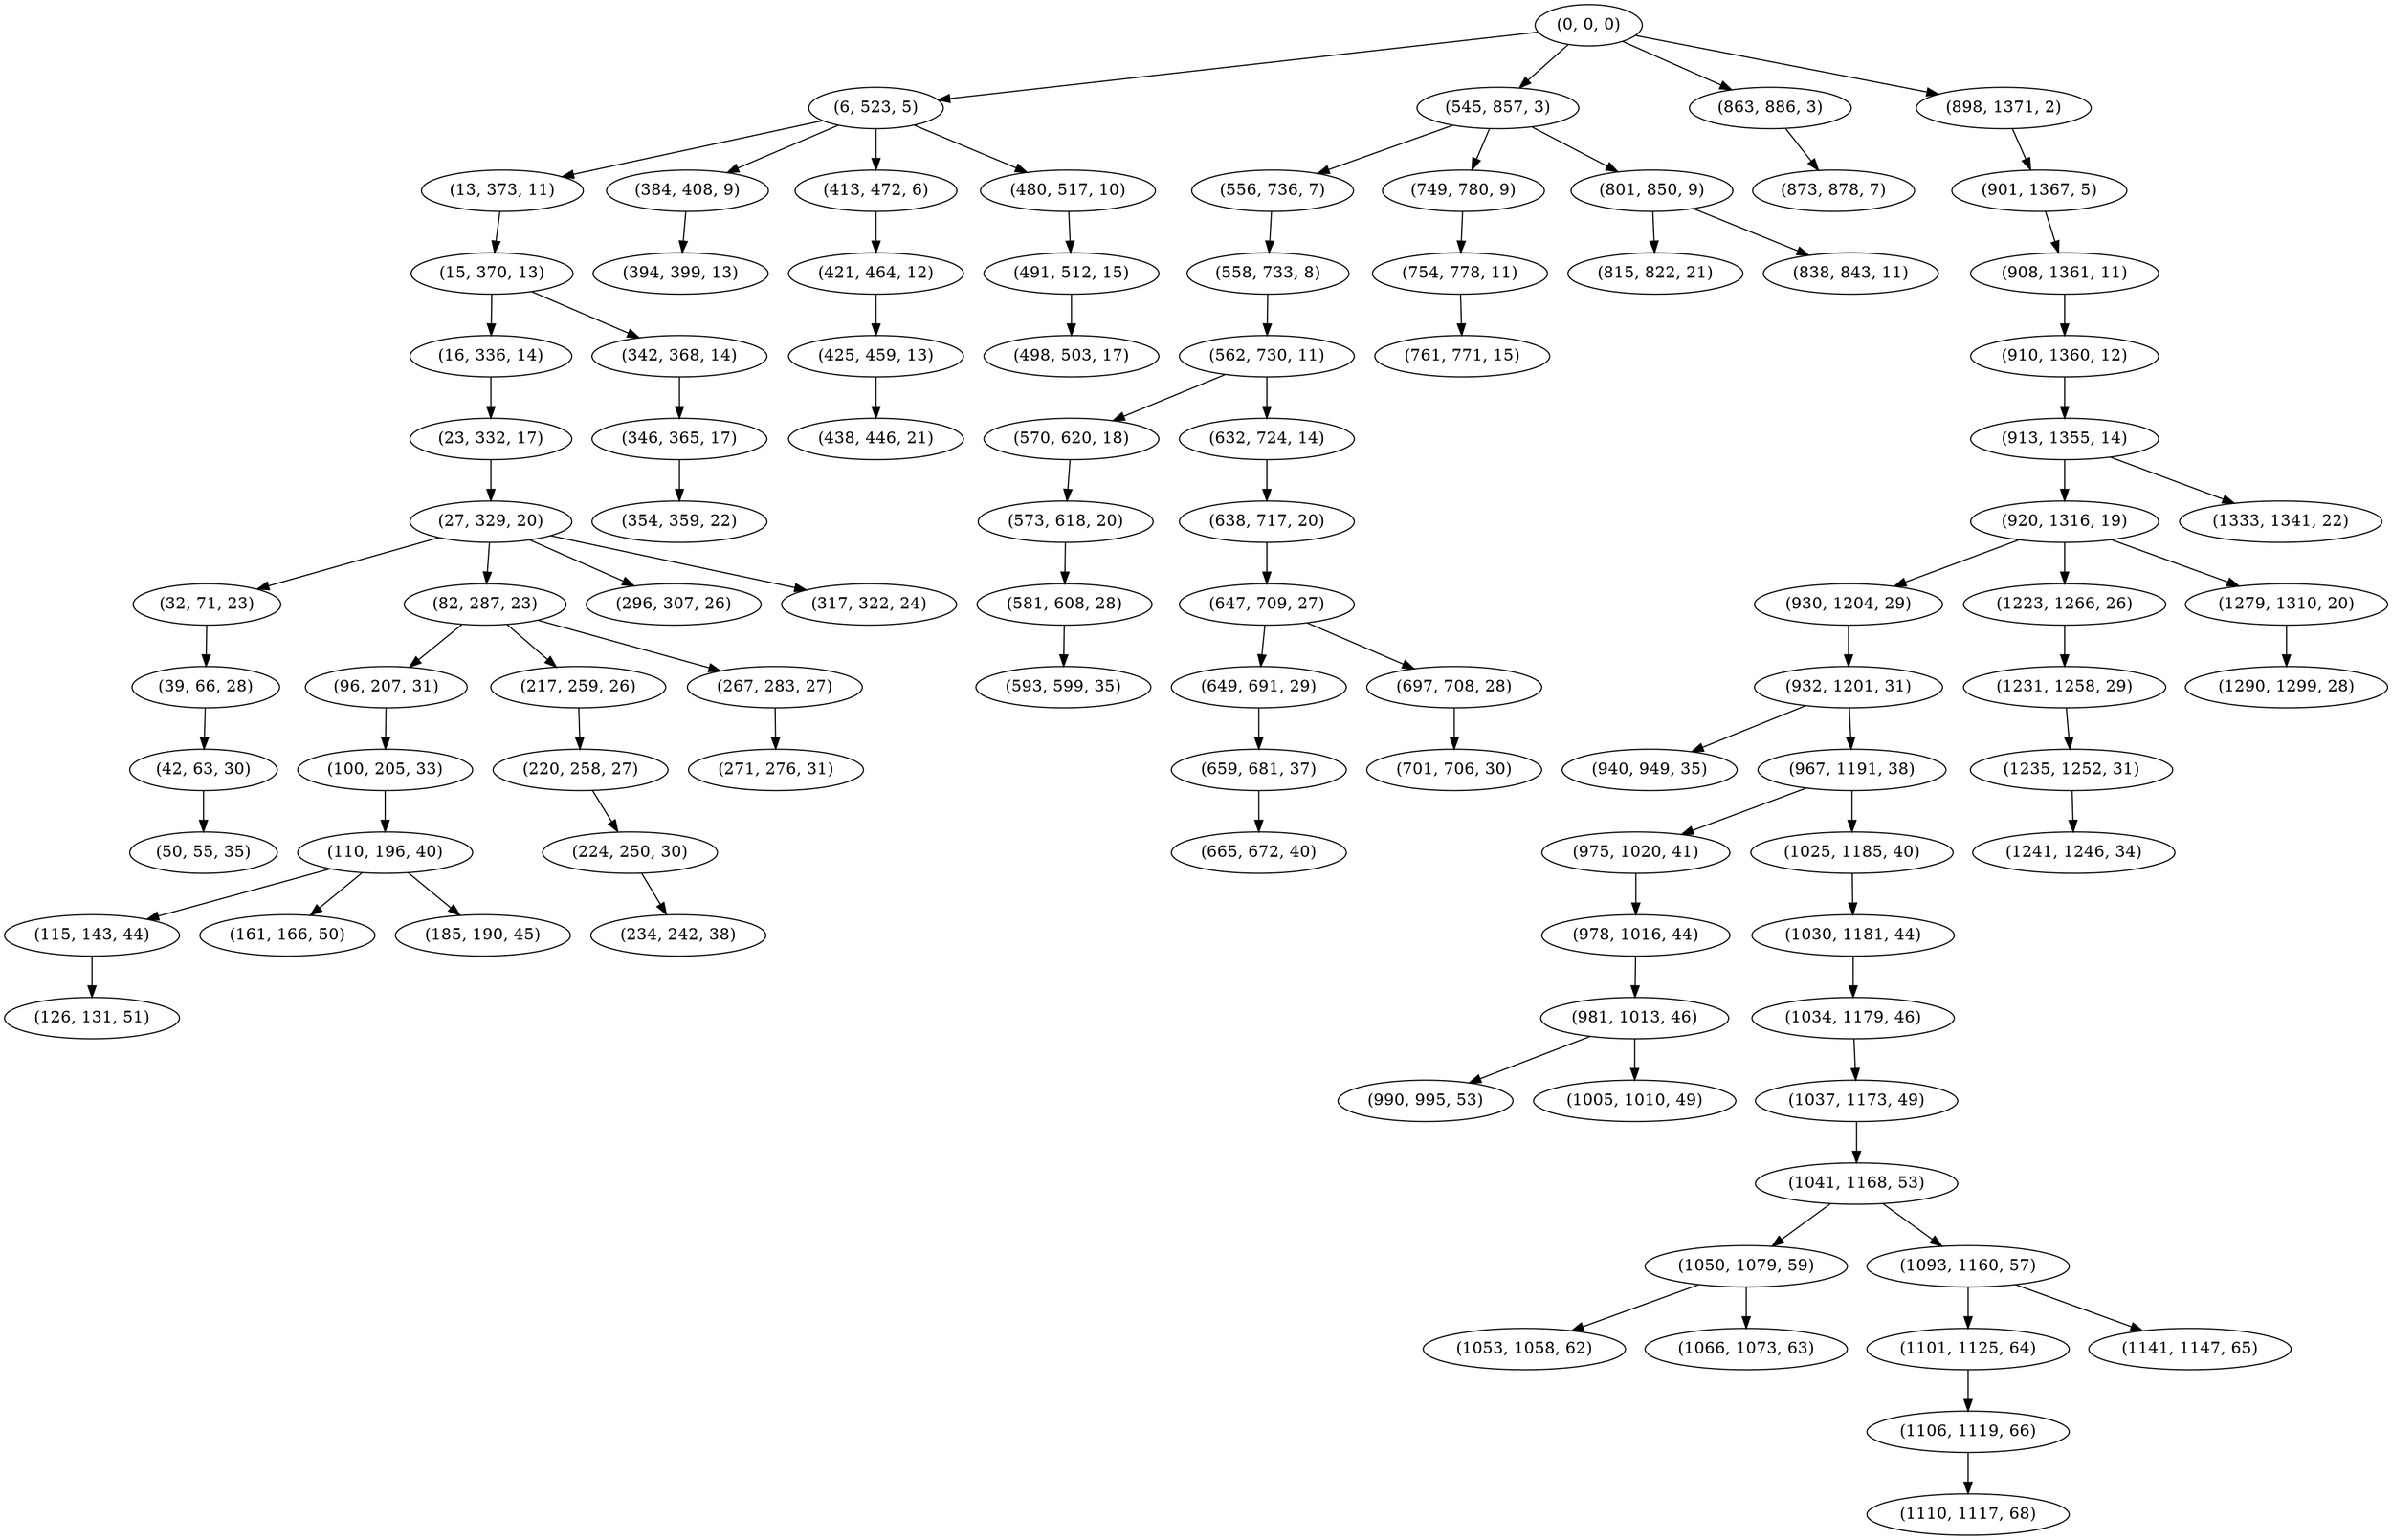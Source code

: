 digraph tree {
    "(0, 0, 0)";
    "(6, 523, 5)";
    "(13, 373, 11)";
    "(15, 370, 13)";
    "(16, 336, 14)";
    "(23, 332, 17)";
    "(27, 329, 20)";
    "(32, 71, 23)";
    "(39, 66, 28)";
    "(42, 63, 30)";
    "(50, 55, 35)";
    "(82, 287, 23)";
    "(96, 207, 31)";
    "(100, 205, 33)";
    "(110, 196, 40)";
    "(115, 143, 44)";
    "(126, 131, 51)";
    "(161, 166, 50)";
    "(185, 190, 45)";
    "(217, 259, 26)";
    "(220, 258, 27)";
    "(224, 250, 30)";
    "(234, 242, 38)";
    "(267, 283, 27)";
    "(271, 276, 31)";
    "(296, 307, 26)";
    "(317, 322, 24)";
    "(342, 368, 14)";
    "(346, 365, 17)";
    "(354, 359, 22)";
    "(384, 408, 9)";
    "(394, 399, 13)";
    "(413, 472, 6)";
    "(421, 464, 12)";
    "(425, 459, 13)";
    "(438, 446, 21)";
    "(480, 517, 10)";
    "(491, 512, 15)";
    "(498, 503, 17)";
    "(545, 857, 3)";
    "(556, 736, 7)";
    "(558, 733, 8)";
    "(562, 730, 11)";
    "(570, 620, 18)";
    "(573, 618, 20)";
    "(581, 608, 28)";
    "(593, 599, 35)";
    "(632, 724, 14)";
    "(638, 717, 20)";
    "(647, 709, 27)";
    "(649, 691, 29)";
    "(659, 681, 37)";
    "(665, 672, 40)";
    "(697, 708, 28)";
    "(701, 706, 30)";
    "(749, 780, 9)";
    "(754, 778, 11)";
    "(761, 771, 15)";
    "(801, 850, 9)";
    "(815, 822, 21)";
    "(838, 843, 11)";
    "(863, 886, 3)";
    "(873, 878, 7)";
    "(898, 1371, 2)";
    "(901, 1367, 5)";
    "(908, 1361, 11)";
    "(910, 1360, 12)";
    "(913, 1355, 14)";
    "(920, 1316, 19)";
    "(930, 1204, 29)";
    "(932, 1201, 31)";
    "(940, 949, 35)";
    "(967, 1191, 38)";
    "(975, 1020, 41)";
    "(978, 1016, 44)";
    "(981, 1013, 46)";
    "(990, 995, 53)";
    "(1005, 1010, 49)";
    "(1025, 1185, 40)";
    "(1030, 1181, 44)";
    "(1034, 1179, 46)";
    "(1037, 1173, 49)";
    "(1041, 1168, 53)";
    "(1050, 1079, 59)";
    "(1053, 1058, 62)";
    "(1066, 1073, 63)";
    "(1093, 1160, 57)";
    "(1101, 1125, 64)";
    "(1106, 1119, 66)";
    "(1110, 1117, 68)";
    "(1141, 1147, 65)";
    "(1223, 1266, 26)";
    "(1231, 1258, 29)";
    "(1235, 1252, 31)";
    "(1241, 1246, 34)";
    "(1279, 1310, 20)";
    "(1290, 1299, 28)";
    "(1333, 1341, 22)";
    "(0, 0, 0)" -> "(6, 523, 5)";
    "(0, 0, 0)" -> "(545, 857, 3)";
    "(0, 0, 0)" -> "(863, 886, 3)";
    "(0, 0, 0)" -> "(898, 1371, 2)";
    "(6, 523, 5)" -> "(13, 373, 11)";
    "(6, 523, 5)" -> "(384, 408, 9)";
    "(6, 523, 5)" -> "(413, 472, 6)";
    "(6, 523, 5)" -> "(480, 517, 10)";
    "(13, 373, 11)" -> "(15, 370, 13)";
    "(15, 370, 13)" -> "(16, 336, 14)";
    "(15, 370, 13)" -> "(342, 368, 14)";
    "(16, 336, 14)" -> "(23, 332, 17)";
    "(23, 332, 17)" -> "(27, 329, 20)";
    "(27, 329, 20)" -> "(32, 71, 23)";
    "(27, 329, 20)" -> "(82, 287, 23)";
    "(27, 329, 20)" -> "(296, 307, 26)";
    "(27, 329, 20)" -> "(317, 322, 24)";
    "(32, 71, 23)" -> "(39, 66, 28)";
    "(39, 66, 28)" -> "(42, 63, 30)";
    "(42, 63, 30)" -> "(50, 55, 35)";
    "(82, 287, 23)" -> "(96, 207, 31)";
    "(82, 287, 23)" -> "(217, 259, 26)";
    "(82, 287, 23)" -> "(267, 283, 27)";
    "(96, 207, 31)" -> "(100, 205, 33)";
    "(100, 205, 33)" -> "(110, 196, 40)";
    "(110, 196, 40)" -> "(115, 143, 44)";
    "(110, 196, 40)" -> "(161, 166, 50)";
    "(110, 196, 40)" -> "(185, 190, 45)";
    "(115, 143, 44)" -> "(126, 131, 51)";
    "(217, 259, 26)" -> "(220, 258, 27)";
    "(220, 258, 27)" -> "(224, 250, 30)";
    "(224, 250, 30)" -> "(234, 242, 38)";
    "(267, 283, 27)" -> "(271, 276, 31)";
    "(342, 368, 14)" -> "(346, 365, 17)";
    "(346, 365, 17)" -> "(354, 359, 22)";
    "(384, 408, 9)" -> "(394, 399, 13)";
    "(413, 472, 6)" -> "(421, 464, 12)";
    "(421, 464, 12)" -> "(425, 459, 13)";
    "(425, 459, 13)" -> "(438, 446, 21)";
    "(480, 517, 10)" -> "(491, 512, 15)";
    "(491, 512, 15)" -> "(498, 503, 17)";
    "(545, 857, 3)" -> "(556, 736, 7)";
    "(545, 857, 3)" -> "(749, 780, 9)";
    "(545, 857, 3)" -> "(801, 850, 9)";
    "(556, 736, 7)" -> "(558, 733, 8)";
    "(558, 733, 8)" -> "(562, 730, 11)";
    "(562, 730, 11)" -> "(570, 620, 18)";
    "(562, 730, 11)" -> "(632, 724, 14)";
    "(570, 620, 18)" -> "(573, 618, 20)";
    "(573, 618, 20)" -> "(581, 608, 28)";
    "(581, 608, 28)" -> "(593, 599, 35)";
    "(632, 724, 14)" -> "(638, 717, 20)";
    "(638, 717, 20)" -> "(647, 709, 27)";
    "(647, 709, 27)" -> "(649, 691, 29)";
    "(647, 709, 27)" -> "(697, 708, 28)";
    "(649, 691, 29)" -> "(659, 681, 37)";
    "(659, 681, 37)" -> "(665, 672, 40)";
    "(697, 708, 28)" -> "(701, 706, 30)";
    "(749, 780, 9)" -> "(754, 778, 11)";
    "(754, 778, 11)" -> "(761, 771, 15)";
    "(801, 850, 9)" -> "(815, 822, 21)";
    "(801, 850, 9)" -> "(838, 843, 11)";
    "(863, 886, 3)" -> "(873, 878, 7)";
    "(898, 1371, 2)" -> "(901, 1367, 5)";
    "(901, 1367, 5)" -> "(908, 1361, 11)";
    "(908, 1361, 11)" -> "(910, 1360, 12)";
    "(910, 1360, 12)" -> "(913, 1355, 14)";
    "(913, 1355, 14)" -> "(920, 1316, 19)";
    "(913, 1355, 14)" -> "(1333, 1341, 22)";
    "(920, 1316, 19)" -> "(930, 1204, 29)";
    "(920, 1316, 19)" -> "(1223, 1266, 26)";
    "(920, 1316, 19)" -> "(1279, 1310, 20)";
    "(930, 1204, 29)" -> "(932, 1201, 31)";
    "(932, 1201, 31)" -> "(940, 949, 35)";
    "(932, 1201, 31)" -> "(967, 1191, 38)";
    "(967, 1191, 38)" -> "(975, 1020, 41)";
    "(967, 1191, 38)" -> "(1025, 1185, 40)";
    "(975, 1020, 41)" -> "(978, 1016, 44)";
    "(978, 1016, 44)" -> "(981, 1013, 46)";
    "(981, 1013, 46)" -> "(990, 995, 53)";
    "(981, 1013, 46)" -> "(1005, 1010, 49)";
    "(1025, 1185, 40)" -> "(1030, 1181, 44)";
    "(1030, 1181, 44)" -> "(1034, 1179, 46)";
    "(1034, 1179, 46)" -> "(1037, 1173, 49)";
    "(1037, 1173, 49)" -> "(1041, 1168, 53)";
    "(1041, 1168, 53)" -> "(1050, 1079, 59)";
    "(1041, 1168, 53)" -> "(1093, 1160, 57)";
    "(1050, 1079, 59)" -> "(1053, 1058, 62)";
    "(1050, 1079, 59)" -> "(1066, 1073, 63)";
    "(1093, 1160, 57)" -> "(1101, 1125, 64)";
    "(1093, 1160, 57)" -> "(1141, 1147, 65)";
    "(1101, 1125, 64)" -> "(1106, 1119, 66)";
    "(1106, 1119, 66)" -> "(1110, 1117, 68)";
    "(1223, 1266, 26)" -> "(1231, 1258, 29)";
    "(1231, 1258, 29)" -> "(1235, 1252, 31)";
    "(1235, 1252, 31)" -> "(1241, 1246, 34)";
    "(1279, 1310, 20)" -> "(1290, 1299, 28)";
}
